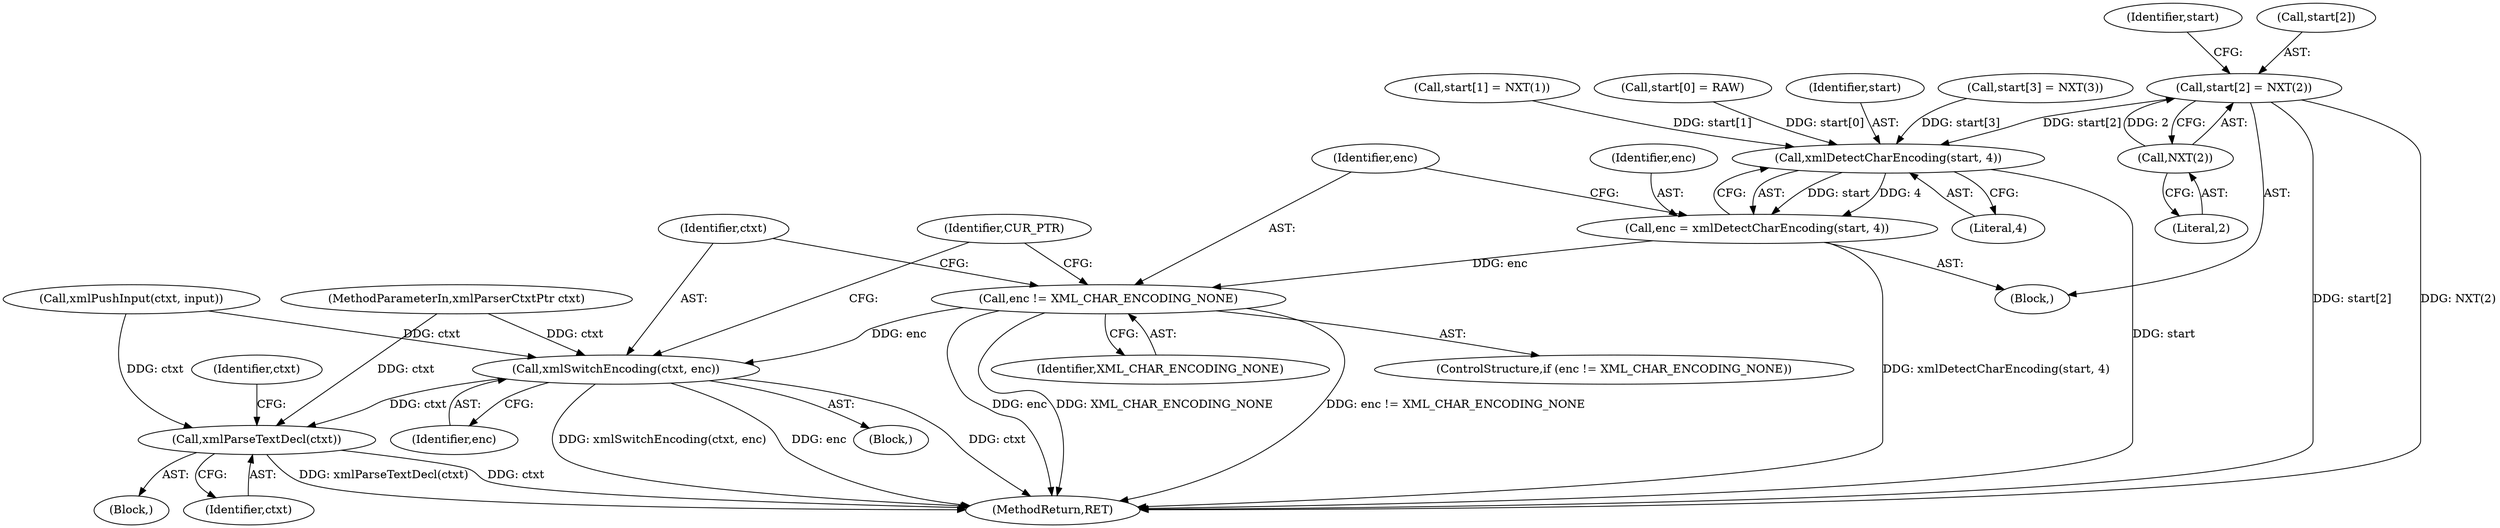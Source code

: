 digraph "0_libxml2_899a5d9f0ed13b8e32449a08a361e0de127dd961@array" {
"1000382" [label="(Call,start[2] = NXT(2))"];
"1000386" [label="(Call,NXT(2))"];
"1000396" [label="(Call,xmlDetectCharEncoding(start, 4))"];
"1000394" [label="(Call,enc = xmlDetectCharEncoding(start, 4))"];
"1000400" [label="(Call,enc != XML_CHAR_ENCODING_NONE)"];
"1000404" [label="(Call,xmlSwitchEncoding(ctxt, enc))"];
"1000420" [label="(Call,xmlParseTextDecl(ctxt))"];
"1000371" [label="(Call,start[0] = RAW)"];
"1000399" [label="(ControlStructure,if (enc != XML_CHAR_ENCODING_NONE))"];
"1000401" [label="(Identifier,enc)"];
"1000387" [label="(Literal,2)"];
"1000390" [label="(Identifier,start)"];
"1000402" [label="(Identifier,XML_CHAR_ENCODING_NONE)"];
"1000394" [label="(Call,enc = xmlDetectCharEncoding(start, 4))"];
"1000395" [label="(Identifier,enc)"];
"1000398" [label="(Literal,4)"];
"1000397" [label="(Identifier,start)"];
"1000419" [label="(Block,)"];
"1000427" [label="(MethodReturn,RET)"];
"1000406" [label="(Identifier,enc)"];
"1000383" [label="(Call,start[2])"];
"1000405" [label="(Identifier,ctxt)"];
"1000334" [label="(Call,xmlPushInput(ctxt, input))"];
"1000404" [label="(Call,xmlSwitchEncoding(ctxt, enc))"];
"1000410" [label="(Identifier,CUR_PTR)"];
"1000388" [label="(Call,start[3] = NXT(3))"];
"1000107" [label="(MethodParameterIn,xmlParserCtxtPtr ctxt)"];
"1000424" [label="(Identifier,ctxt)"];
"1000382" [label="(Call,start[2] = NXT(2))"];
"1000396" [label="(Call,xmlDetectCharEncoding(start, 4))"];
"1000386" [label="(Call,NXT(2))"];
"1000370" [label="(Block,)"];
"1000420" [label="(Call,xmlParseTextDecl(ctxt))"];
"1000400" [label="(Call,enc != XML_CHAR_ENCODING_NONE)"];
"1000376" [label="(Call,start[1] = NXT(1))"];
"1000421" [label="(Identifier,ctxt)"];
"1000403" [label="(Block,)"];
"1000382" -> "1000370"  [label="AST: "];
"1000382" -> "1000386"  [label="CFG: "];
"1000383" -> "1000382"  [label="AST: "];
"1000386" -> "1000382"  [label="AST: "];
"1000390" -> "1000382"  [label="CFG: "];
"1000382" -> "1000427"  [label="DDG: start[2]"];
"1000382" -> "1000427"  [label="DDG: NXT(2)"];
"1000386" -> "1000382"  [label="DDG: 2"];
"1000382" -> "1000396"  [label="DDG: start[2]"];
"1000386" -> "1000387"  [label="CFG: "];
"1000387" -> "1000386"  [label="AST: "];
"1000396" -> "1000394"  [label="AST: "];
"1000396" -> "1000398"  [label="CFG: "];
"1000397" -> "1000396"  [label="AST: "];
"1000398" -> "1000396"  [label="AST: "];
"1000394" -> "1000396"  [label="CFG: "];
"1000396" -> "1000427"  [label="DDG: start"];
"1000396" -> "1000394"  [label="DDG: start"];
"1000396" -> "1000394"  [label="DDG: 4"];
"1000376" -> "1000396"  [label="DDG: start[1]"];
"1000388" -> "1000396"  [label="DDG: start[3]"];
"1000371" -> "1000396"  [label="DDG: start[0]"];
"1000394" -> "1000370"  [label="AST: "];
"1000395" -> "1000394"  [label="AST: "];
"1000401" -> "1000394"  [label="CFG: "];
"1000394" -> "1000427"  [label="DDG: xmlDetectCharEncoding(start, 4)"];
"1000394" -> "1000400"  [label="DDG: enc"];
"1000400" -> "1000399"  [label="AST: "];
"1000400" -> "1000402"  [label="CFG: "];
"1000401" -> "1000400"  [label="AST: "];
"1000402" -> "1000400"  [label="AST: "];
"1000405" -> "1000400"  [label="CFG: "];
"1000410" -> "1000400"  [label="CFG: "];
"1000400" -> "1000427"  [label="DDG: enc"];
"1000400" -> "1000427"  [label="DDG: XML_CHAR_ENCODING_NONE"];
"1000400" -> "1000427"  [label="DDG: enc != XML_CHAR_ENCODING_NONE"];
"1000400" -> "1000404"  [label="DDG: enc"];
"1000404" -> "1000403"  [label="AST: "];
"1000404" -> "1000406"  [label="CFG: "];
"1000405" -> "1000404"  [label="AST: "];
"1000406" -> "1000404"  [label="AST: "];
"1000410" -> "1000404"  [label="CFG: "];
"1000404" -> "1000427"  [label="DDG: ctxt"];
"1000404" -> "1000427"  [label="DDG: xmlSwitchEncoding(ctxt, enc)"];
"1000404" -> "1000427"  [label="DDG: enc"];
"1000334" -> "1000404"  [label="DDG: ctxt"];
"1000107" -> "1000404"  [label="DDG: ctxt"];
"1000404" -> "1000420"  [label="DDG: ctxt"];
"1000420" -> "1000419"  [label="AST: "];
"1000420" -> "1000421"  [label="CFG: "];
"1000421" -> "1000420"  [label="AST: "];
"1000424" -> "1000420"  [label="CFG: "];
"1000420" -> "1000427"  [label="DDG: xmlParseTextDecl(ctxt)"];
"1000420" -> "1000427"  [label="DDG: ctxt"];
"1000334" -> "1000420"  [label="DDG: ctxt"];
"1000107" -> "1000420"  [label="DDG: ctxt"];
}
